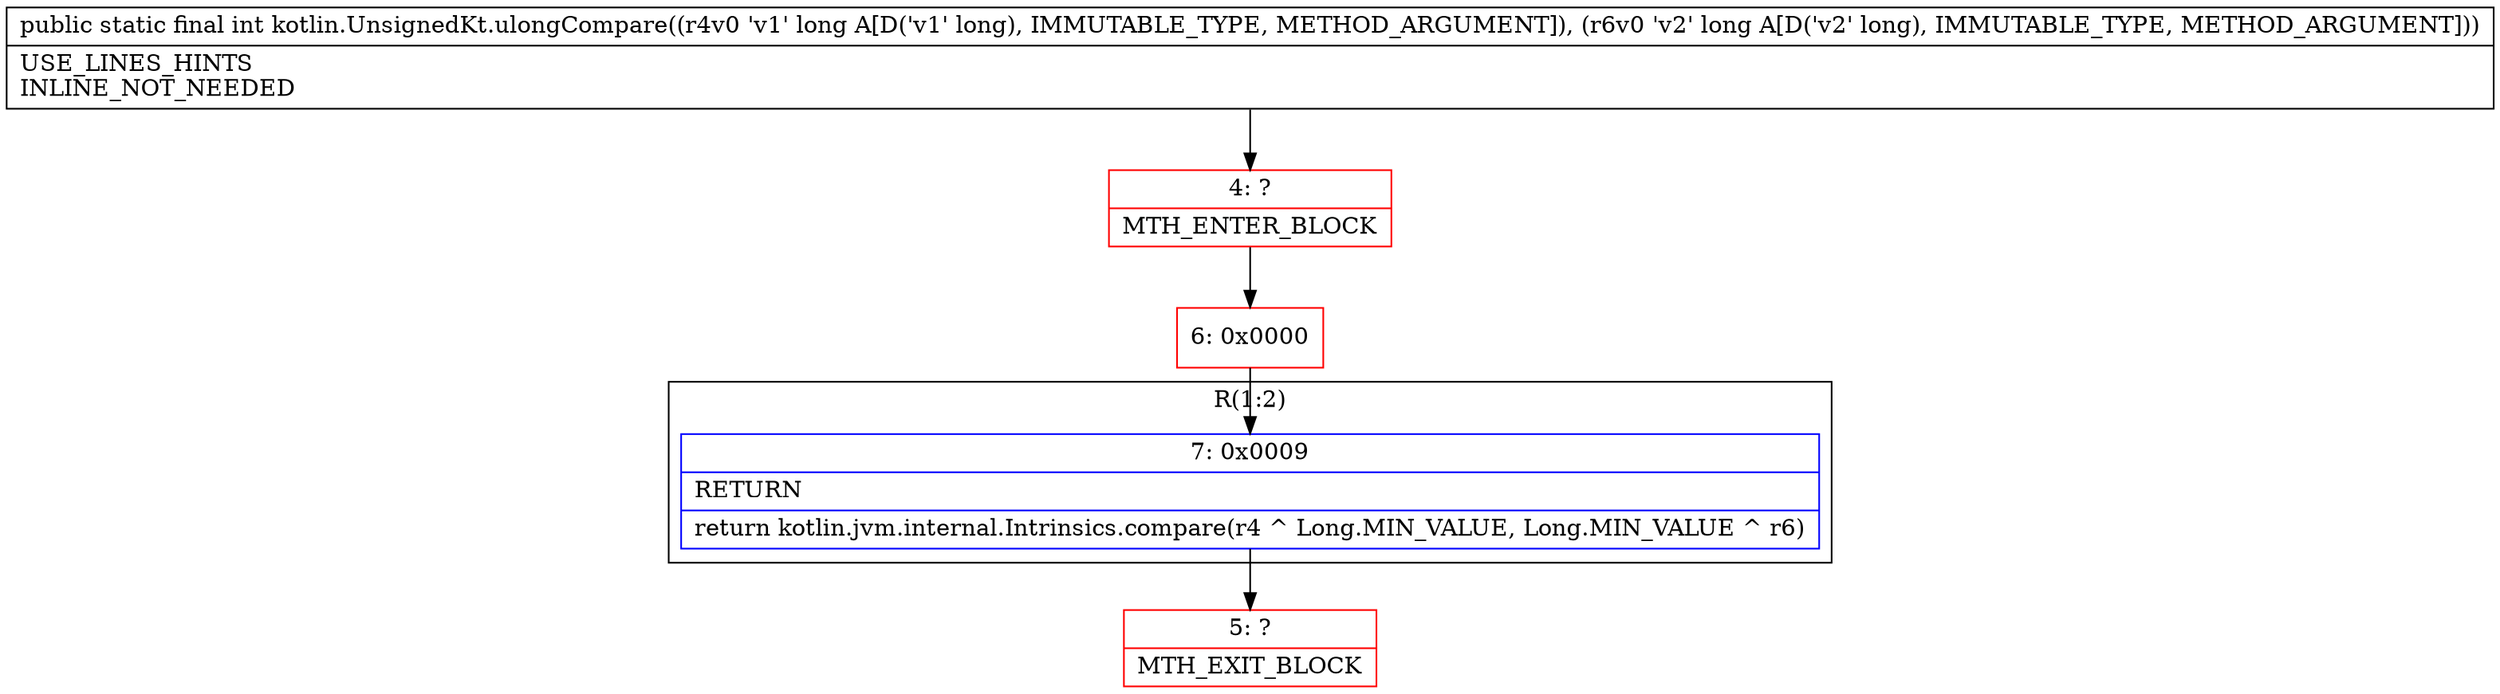 digraph "CFG forkotlin.UnsignedKt.ulongCompare(JJ)I" {
subgraph cluster_Region_1207012789 {
label = "R(1:2)";
node [shape=record,color=blue];
Node_7 [shape=record,label="{7\:\ 0x0009|RETURN\l|return kotlin.jvm.internal.Intrinsics.compare(r4 ^ Long.MIN_VALUE, Long.MIN_VALUE ^ r6)\l}"];
}
Node_4 [shape=record,color=red,label="{4\:\ ?|MTH_ENTER_BLOCK\l}"];
Node_6 [shape=record,color=red,label="{6\:\ 0x0000}"];
Node_5 [shape=record,color=red,label="{5\:\ ?|MTH_EXIT_BLOCK\l}"];
MethodNode[shape=record,label="{public static final int kotlin.UnsignedKt.ulongCompare((r4v0 'v1' long A[D('v1' long), IMMUTABLE_TYPE, METHOD_ARGUMENT]), (r6v0 'v2' long A[D('v2' long), IMMUTABLE_TYPE, METHOD_ARGUMENT]))  | USE_LINES_HINTS\lINLINE_NOT_NEEDED\l}"];
MethodNode -> Node_4;Node_7 -> Node_5;
Node_4 -> Node_6;
Node_6 -> Node_7;
}

